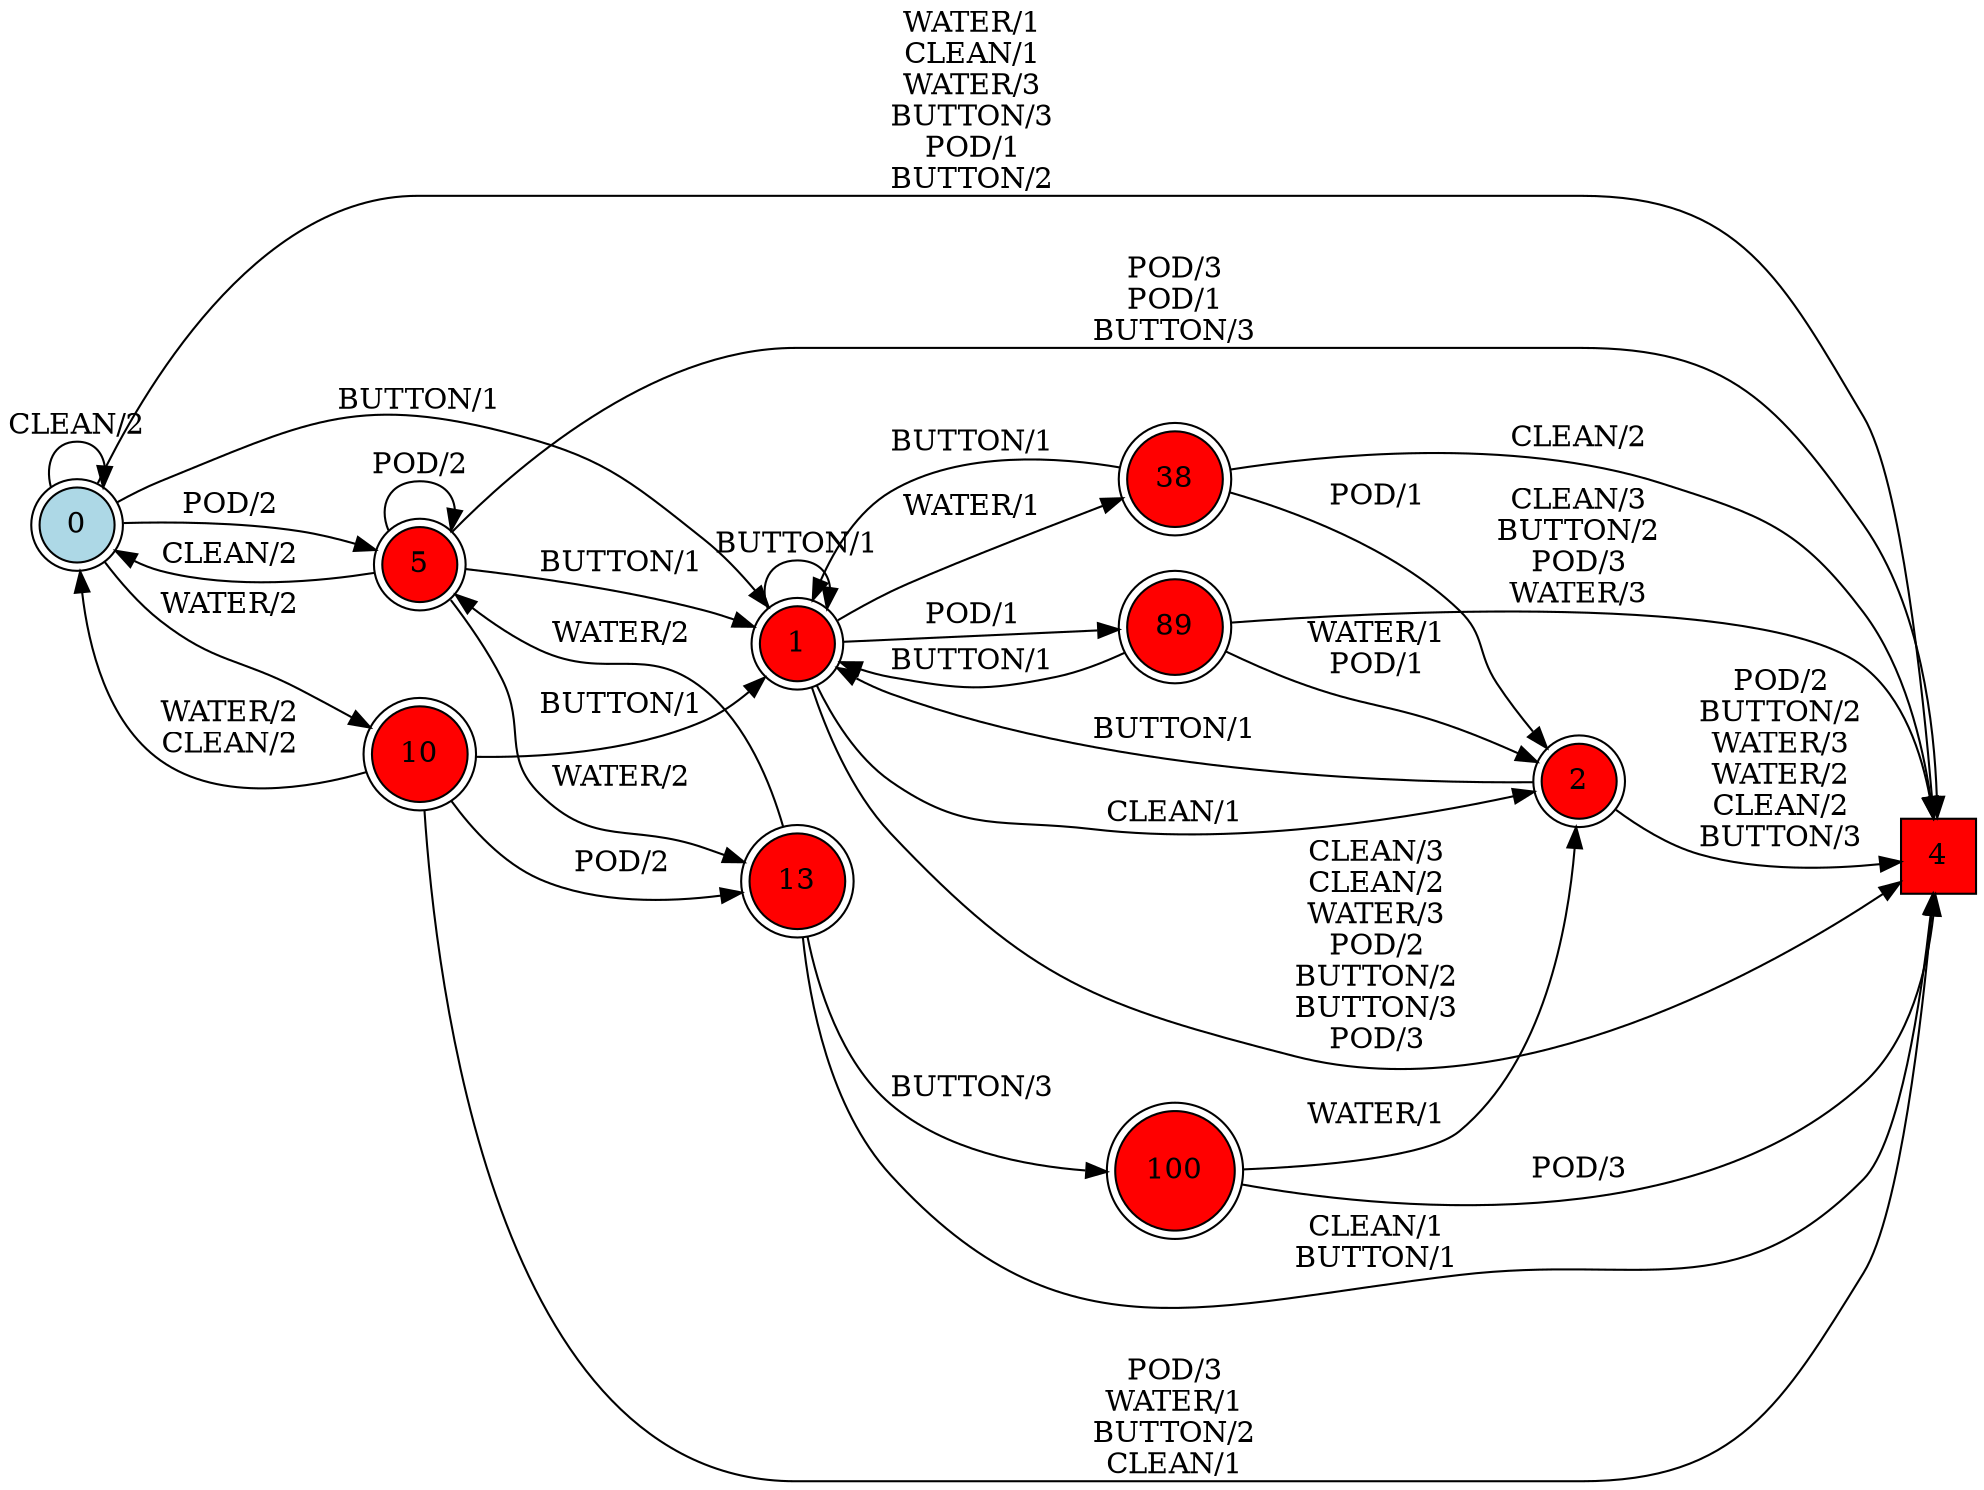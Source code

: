 digraph G {
  rankdir=LR;
  node [shape=circle, style=filled, fillcolor=white];
  "0" [isInitial=True, fillcolor=lightblue, shape=doublecircle];
  "1" [fillcolor=red, shape=doublecircle];
  "2" [fillcolor=red, shape=doublecircle];
  "4" [fillcolor=red, shape=square];
  "5" [fillcolor=red, shape=doublecircle];
  "10" [fillcolor=red, shape=doublecircle];
  "13" [fillcolor=red, shape=doublecircle];
  "38" [fillcolor=red, shape=doublecircle];
  "89" [fillcolor=red, shape=doublecircle];
  "100" [fillcolor=red, shape=doublecircle];
  "0" -> "1" [label="BUTTON/1"];
  "0" -> "5" [label="POD/2"];
  "0" -> "10" [label="WATER/2"];
  "0" -> "4" [label="WATER/1\nCLEAN/1\nWATER/3\nBUTTON/3\nPOD/1\nBUTTON/2"];
  "0" -> "0" [label="CLEAN/2"];
  "1" -> "2" [label="CLEAN/1"];
  "1" -> "38" [label="WATER/1"];
  "1" -> "89" [label="POD/1"];
  "1" -> "4" [label="CLEAN/3\nCLEAN/2\nWATER/3\nPOD/2\nBUTTON/2\nBUTTON/3\nPOD/3"];
  "1" -> "1" [label="BUTTON/1"];
  "2" -> "4" [label="POD/2\nBUTTON/2\nWATER/3\nWATER/2\nCLEAN/2\nBUTTON/3"];
  "2" -> "1" [label="BUTTON/1"];
  "5" -> "13" [label="WATER/2"];
  "5" -> "4" [label="POD/3\nPOD/1\nBUTTON/3"];
  "5" -> "0" [label="CLEAN/2"];
  "5" -> "5" [label="POD/2"];
  "5" -> "1" [label="BUTTON/1"];
  "10" -> "4" [label="POD/3\nWATER/1\nBUTTON/2\nCLEAN/1"];
  "10" -> "1" [label="BUTTON/1"];
  "10" -> "0" [label="WATER/2\nCLEAN/2"];
  "10" -> "13" [label="POD/2"];
  "13" -> "4" [label="CLEAN/1\nBUTTON/1"];
  "13" -> "100" [label="BUTTON/3"];
  "13" -> "5" [label="WATER/2"];
  "38" -> "4" [label="CLEAN/2"];
  "38" -> "1" [label="BUTTON/1"];
  "38" -> "2" [label="POD/1"];
  "89" -> "4" [label="CLEAN/3\nBUTTON/2\nPOD/3\nWATER/3"];
  "89" -> "1" [label="BUTTON/1"];
  "89" -> "2" [label="WATER/1\nPOD/1"];
  "100" -> "4" [label="POD/3"];
  "100" -> "2" [label="WATER/1"];
}